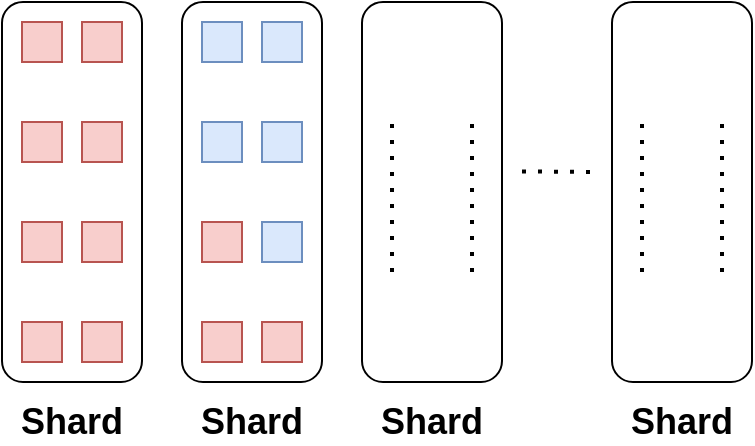 <mxfile version="13.7.3" type="device" pages="2"><diagram id="epxMQjknmq3ZakIS8lva" name="Page-1"><mxGraphModel dx="1086" dy="798" grid="1" gridSize="10" guides="1" tooltips="1" connect="1" arrows="1" fold="1" page="1" pageScale="1" pageWidth="850" pageHeight="1100" math="0" shadow="0"><root><mxCell id="0"/><mxCell id="1" parent="0"/><mxCell id="UA-vlqZx8vAUQNNjEume-3" value="" style="rounded=1;whiteSpace=wrap;html=1;shadow=0;comic=0;sketch=0;" parent="1" vertex="1"><mxGeometry x="140" width="70" height="190" as="geometry"/></mxCell><mxCell id="UA-vlqZx8vAUQNNjEume-7" value="" style="endArrow=none;dashed=1;html=1;dashPattern=1 3;strokeWidth=2;fontStyle=1;fontSize=18;" parent="1" edge="1"><mxGeometry width="50" height="50" relative="1" as="geometry"><mxPoint x="310" y="84.71" as="sourcePoint"/><mxPoint x="350" y="85" as="targetPoint"/></mxGeometry></mxCell><mxCell id="UA-vlqZx8vAUQNNjEume-19" value="" style="whiteSpace=wrap;html=1;aspect=fixed;shadow=0;comic=0;sketch=0;fillColor=#f8cecc;strokeColor=#b85450;" parent="1" vertex="1"><mxGeometry x="150" y="110" width="20" height="20" as="geometry"/></mxCell><mxCell id="UA-vlqZx8vAUQNNjEume-20" value="" style="whiteSpace=wrap;html=1;aspect=fixed;shadow=0;comic=0;sketch=0;fillColor=#dae8fc;strokeColor=#6c8ebf;" parent="1" vertex="1"><mxGeometry x="150" y="60" width="20" height="20" as="geometry"/></mxCell><mxCell id="UA-vlqZx8vAUQNNjEume-21" value="" style="whiteSpace=wrap;html=1;aspect=fixed;shadow=0;comic=0;sketch=0;fillColor=#dae8fc;strokeColor=#6c8ebf;" parent="1" vertex="1"><mxGeometry x="150" y="10" width="20" height="20" as="geometry"/></mxCell><mxCell id="UA-vlqZx8vAUQNNjEume-22" value="" style="whiteSpace=wrap;html=1;aspect=fixed;shadow=0;comic=0;sketch=0;fillColor=#dae8fc;strokeColor=#6c8ebf;" parent="1" vertex="1"><mxGeometry x="180" y="10" width="20" height="20" as="geometry"/></mxCell><mxCell id="UA-vlqZx8vAUQNNjEume-23" value="" style="whiteSpace=wrap;html=1;aspect=fixed;shadow=0;comic=0;sketch=0;fillColor=#dae8fc;strokeColor=#6c8ebf;" parent="1" vertex="1"><mxGeometry x="180" y="60" width="20" height="20" as="geometry"/></mxCell><mxCell id="UA-vlqZx8vAUQNNjEume-24" value="" style="whiteSpace=wrap;html=1;aspect=fixed;shadow=0;comic=0;sketch=0;fillColor=#dae8fc;strokeColor=#6c8ebf;" parent="1" vertex="1"><mxGeometry x="180" y="110" width="20" height="20" as="geometry"/></mxCell><mxCell id="UA-vlqZx8vAUQNNjEume-26" value="Shard" style="text;html=1;strokeColor=none;fillColor=none;align=center;verticalAlign=middle;whiteSpace=wrap;rounded=0;fontStyle=1;fontSize=18;" parent="1" vertex="1"><mxGeometry x="155" y="200" width="40" height="20" as="geometry"/></mxCell><mxCell id="UA-vlqZx8vAUQNNjEume-27" value="Shard" style="text;html=1;strokeColor=none;fillColor=none;align=center;verticalAlign=middle;whiteSpace=wrap;rounded=0;fontStyle=1;fontSize=18;" parent="1" vertex="1"><mxGeometry x="245" y="200" width="40" height="20" as="geometry"/></mxCell><mxCell id="UA-vlqZx8vAUQNNjEume-28" value="Shard" style="text;html=1;strokeColor=none;fillColor=none;align=center;verticalAlign=middle;whiteSpace=wrap;rounded=0;fontStyle=1;fontSize=18;" parent="1" vertex="1"><mxGeometry x="370" y="200" width="40" height="20" as="geometry"/></mxCell><mxCell id="pwIlvNV6ecU-yyUUxkK1-1" value="" style="whiteSpace=wrap;html=1;aspect=fixed;shadow=0;comic=0;sketch=0;fillColor=#f8cecc;strokeColor=#b85450;" parent="1" vertex="1"><mxGeometry x="150" y="160" width="20" height="20" as="geometry"/></mxCell><mxCell id="pwIlvNV6ecU-yyUUxkK1-2" value="" style="whiteSpace=wrap;html=1;aspect=fixed;shadow=0;comic=0;sketch=0;fillColor=#f8cecc;strokeColor=#b85450;" parent="1" vertex="1"><mxGeometry x="180" y="160" width="20" height="20" as="geometry"/></mxCell><mxCell id="pwIlvNV6ecU-yyUUxkK1-12" value="" style="rounded=1;whiteSpace=wrap;html=1;shadow=0;comic=0;sketch=0;" parent="1" vertex="1"><mxGeometry x="50" width="70" height="190" as="geometry"/></mxCell><mxCell id="pwIlvNV6ecU-yyUUxkK1-13" value="" style="whiteSpace=wrap;html=1;aspect=fixed;shadow=0;comic=0;sketch=0;fillColor=#f8cecc;strokeColor=#b85450;" parent="1" vertex="1"><mxGeometry x="60" y="110" width="20" height="20" as="geometry"/></mxCell><mxCell id="pwIlvNV6ecU-yyUUxkK1-14" value="" style="whiteSpace=wrap;html=1;aspect=fixed;shadow=0;comic=0;sketch=0;fillColor=#f8cecc;strokeColor=#b85450;" parent="1" vertex="1"><mxGeometry x="60" y="60" width="20" height="20" as="geometry"/></mxCell><mxCell id="pwIlvNV6ecU-yyUUxkK1-15" value="" style="whiteSpace=wrap;html=1;aspect=fixed;shadow=0;comic=0;sketch=0;fillColor=#f8cecc;strokeColor=#b85450;" parent="1" vertex="1"><mxGeometry x="60" y="10" width="20" height="20" as="geometry"/></mxCell><mxCell id="pwIlvNV6ecU-yyUUxkK1-16" value="" style="whiteSpace=wrap;html=1;aspect=fixed;shadow=0;comic=0;sketch=0;fillColor=#f8cecc;strokeColor=#b85450;" parent="1" vertex="1"><mxGeometry x="90" y="10" width="20" height="20" as="geometry"/></mxCell><mxCell id="pwIlvNV6ecU-yyUUxkK1-17" value="" style="whiteSpace=wrap;html=1;aspect=fixed;shadow=0;comic=0;sketch=0;fillColor=#f8cecc;strokeColor=#b85450;" parent="1" vertex="1"><mxGeometry x="90" y="60" width="20" height="20" as="geometry"/></mxCell><mxCell id="pwIlvNV6ecU-yyUUxkK1-18" value="" style="whiteSpace=wrap;html=1;aspect=fixed;shadow=0;comic=0;sketch=0;fillColor=#f8cecc;strokeColor=#b85450;" parent="1" vertex="1"><mxGeometry x="90" y="110" width="20" height="20" as="geometry"/></mxCell><mxCell id="pwIlvNV6ecU-yyUUxkK1-19" value="Shard" style="text;html=1;strokeColor=none;fillColor=none;align=center;verticalAlign=middle;whiteSpace=wrap;rounded=0;fontStyle=1;fontSize=18;" parent="1" vertex="1"><mxGeometry x="65" y="200" width="40" height="20" as="geometry"/></mxCell><mxCell id="pwIlvNV6ecU-yyUUxkK1-20" value="" style="whiteSpace=wrap;html=1;aspect=fixed;shadow=0;comic=0;sketch=0;fillColor=#f8cecc;strokeColor=#b85450;" parent="1" vertex="1"><mxGeometry x="60" y="160" width="20" height="20" as="geometry"/></mxCell><mxCell id="pwIlvNV6ecU-yyUUxkK1-21" value="" style="whiteSpace=wrap;html=1;aspect=fixed;shadow=0;comic=0;sketch=0;fillColor=#f8cecc;strokeColor=#b85450;" parent="1" vertex="1"><mxGeometry x="90" y="160" width="20" height="20" as="geometry"/></mxCell><mxCell id="pwIlvNV6ecU-yyUUxkK1-22" value="" style="rounded=1;whiteSpace=wrap;html=1;shadow=0;comic=0;sketch=0;" parent="1" vertex="1"><mxGeometry x="230" width="70" height="190" as="geometry"/></mxCell><mxCell id="UA-vlqZx8vAUQNNjEume-29" value="" style="endArrow=none;dashed=1;html=1;dashPattern=1 3;strokeWidth=2;" parent="1" edge="1"><mxGeometry width="50" height="50" relative="1" as="geometry"><mxPoint x="245" y="135" as="sourcePoint"/><mxPoint x="245" y="55" as="targetPoint"/></mxGeometry></mxCell><mxCell id="UA-vlqZx8vAUQNNjEume-31" value="" style="endArrow=none;dashed=1;html=1;dashPattern=1 3;strokeWidth=2;" parent="1" edge="1"><mxGeometry width="50" height="50" relative="1" as="geometry"><mxPoint x="285" y="135" as="sourcePoint"/><mxPoint x="285" y="55" as="targetPoint"/></mxGeometry></mxCell><mxCell id="pwIlvNV6ecU-yyUUxkK1-23" value="" style="rounded=1;whiteSpace=wrap;html=1;shadow=0;comic=0;sketch=0;" parent="1" vertex="1"><mxGeometry x="355" width="70" height="190" as="geometry"/></mxCell><mxCell id="pwIlvNV6ecU-yyUUxkK1-24" value="" style="endArrow=none;dashed=1;html=1;dashPattern=1 3;strokeWidth=2;" parent="1" edge="1"><mxGeometry width="50" height="50" relative="1" as="geometry"><mxPoint x="370.0" y="135" as="sourcePoint"/><mxPoint x="370.0" y="55" as="targetPoint"/></mxGeometry></mxCell><mxCell id="pwIlvNV6ecU-yyUUxkK1-25" value="" style="endArrow=none;dashed=1;html=1;dashPattern=1 3;strokeWidth=2;" parent="1" edge="1"><mxGeometry width="50" height="50" relative="1" as="geometry"><mxPoint x="410.0" y="135" as="sourcePoint"/><mxPoint x="410.0" y="55" as="targetPoint"/></mxGeometry></mxCell></root></mxGraphModel></diagram><diagram id="Kr-XEqrQz1Ug7mI-LD-H" name="Page-2"><mxGraphModel dx="1086" dy="798" grid="1" gridSize="10" guides="1" tooltips="1" connect="1" arrows="1" fold="1" page="1" pageScale="1" pageWidth="850" pageHeight="1100" math="0" shadow="0"><root><mxCell id="GEBb3gWnh3StpNJ7-vtJ-0"/><mxCell id="GEBb3gWnh3StpNJ7-vtJ-1" parent="GEBb3gWnh3StpNJ7-vtJ-0"/><mxCell id="GEBb3gWnh3StpNJ7-vtJ-2" value="" style="rounded=1;whiteSpace=wrap;html=1;shadow=0;comic=0;sketch=0;" vertex="1" parent="GEBb3gWnh3StpNJ7-vtJ-1"><mxGeometry x="20" y="150" width="70" height="40" as="geometry"/></mxCell><mxCell id="GEBb3gWnh3StpNJ7-vtJ-3" value="" style="rounded=1;whiteSpace=wrap;html=1;shadow=0;comic=0;sketch=0;" vertex="1" parent="GEBb3gWnh3StpNJ7-vtJ-1"><mxGeometry x="20" width="70" height="40" as="geometry"/></mxCell><mxCell id="GEBb3gWnh3StpNJ7-vtJ-4" value="Shard" style="text;html=1;strokeColor=none;fillColor=none;align=center;verticalAlign=middle;whiteSpace=wrap;rounded=0;fontStyle=1;fontSize=18;" vertex="1" parent="GEBb3gWnh3StpNJ7-vtJ-1"><mxGeometry x="35" y="200" width="40" height="20" as="geometry"/></mxCell><mxCell id="GEBb3gWnh3StpNJ7-vtJ-5" value="Shard" style="text;html=1;strokeColor=none;fillColor=none;align=center;verticalAlign=middle;whiteSpace=wrap;rounded=0;fontStyle=1;fontSize=18;" vertex="1" parent="GEBb3gWnh3StpNJ7-vtJ-1"><mxGeometry x="125" y="200" width="40" height="20" as="geometry"/></mxCell><mxCell id="GEBb3gWnh3StpNJ7-vtJ-6" value="Shard" style="text;html=1;strokeColor=none;fillColor=none;align=center;verticalAlign=middle;whiteSpace=wrap;rounded=0;fontStyle=1;fontSize=18;" vertex="1" parent="GEBb3gWnh3StpNJ7-vtJ-1"><mxGeometry x="215" y="200" width="40" height="20" as="geometry"/></mxCell><mxCell id="GEBb3gWnh3StpNJ7-vtJ-7" value="Shard" style="text;html=1;strokeColor=none;fillColor=none;align=center;verticalAlign=middle;whiteSpace=wrap;rounded=0;fontStyle=1;fontSize=18;" vertex="1" parent="GEBb3gWnh3StpNJ7-vtJ-1"><mxGeometry x="340" y="200" width="40" height="20" as="geometry"/></mxCell><mxCell id="GEBb3gWnh3StpNJ7-vtJ-8" value="" style="endArrow=none;dashed=1;html=1;dashPattern=1 3;strokeWidth=2;" edge="1" parent="GEBb3gWnh3StpNJ7-vtJ-1"><mxGeometry width="50" height="50" relative="1" as="geometry"><mxPoint x="219.66" y="130" as="sourcePoint"/><mxPoint x="219.66" y="50" as="targetPoint"/></mxGeometry></mxCell><mxCell id="GEBb3gWnh3StpNJ7-vtJ-9" value="" style="endArrow=none;dashed=1;html=1;dashPattern=1 3;strokeWidth=2;" edge="1" parent="GEBb3gWnh3StpNJ7-vtJ-1"><mxGeometry width="50" height="50" relative="1" as="geometry"><mxPoint x="249.66" y="130" as="sourcePoint"/><mxPoint x="249.66" y="50" as="targetPoint"/></mxGeometry></mxCell><mxCell id="GEBb3gWnh3StpNJ7-vtJ-10" value="" style="whiteSpace=wrap;html=1;aspect=fixed;shadow=0;comic=0;sketch=0;fillColor=#dae8fc;strokeColor=#6c8ebf;" vertex="1" parent="GEBb3gWnh3StpNJ7-vtJ-1"><mxGeometry x="30" y="10" width="20" height="20" as="geometry"/></mxCell><mxCell id="GEBb3gWnh3StpNJ7-vtJ-11" value="" style="whiteSpace=wrap;html=1;aspect=fixed;shadow=0;comic=0;sketch=0;fillColor=#dae8fc;strokeColor=#6c8ebf;" vertex="1" parent="GEBb3gWnh3StpNJ7-vtJ-1"><mxGeometry x="60" y="10" width="20" height="20" as="geometry"/></mxCell><mxCell id="GEBb3gWnh3StpNJ7-vtJ-12" value="" style="rounded=1;whiteSpace=wrap;html=1;shadow=0;comic=0;sketch=0;" vertex="1" parent="GEBb3gWnh3StpNJ7-vtJ-1"><mxGeometry x="20" y="50" width="70" height="40" as="geometry"/></mxCell><mxCell id="GEBb3gWnh3StpNJ7-vtJ-13" value="" style="whiteSpace=wrap;html=1;aspect=fixed;shadow=0;comic=0;sketch=0;fillColor=#dae8fc;strokeColor=#6c8ebf;" vertex="1" parent="GEBb3gWnh3StpNJ7-vtJ-1"><mxGeometry x="30" y="60" width="20" height="20" as="geometry"/></mxCell><mxCell id="GEBb3gWnh3StpNJ7-vtJ-14" value="" style="whiteSpace=wrap;html=1;aspect=fixed;shadow=0;comic=0;sketch=0;fillColor=#dae8fc;strokeColor=#6c8ebf;" vertex="1" parent="GEBb3gWnh3StpNJ7-vtJ-1"><mxGeometry x="60" y="60" width="20" height="20" as="geometry"/></mxCell><mxCell id="GEBb3gWnh3StpNJ7-vtJ-15" value="" style="rounded=1;whiteSpace=wrap;html=1;shadow=0;comic=0;sketch=0;" vertex="1" parent="GEBb3gWnh3StpNJ7-vtJ-1"><mxGeometry x="20" y="100" width="70" height="40" as="geometry"/></mxCell><mxCell id="GEBb3gWnh3StpNJ7-vtJ-16" value="" style="whiteSpace=wrap;html=1;aspect=fixed;shadow=0;comic=0;sketch=0;fillColor=#dae8fc;strokeColor=#6c8ebf;" vertex="1" parent="GEBb3gWnh3StpNJ7-vtJ-1"><mxGeometry x="30" y="110" width="20" height="20" as="geometry"/></mxCell><mxCell id="GEBb3gWnh3StpNJ7-vtJ-17" value="" style="whiteSpace=wrap;html=1;aspect=fixed;shadow=0;comic=0;sketch=0;fillColor=#dae8fc;strokeColor=#6c8ebf;" vertex="1" parent="GEBb3gWnh3StpNJ7-vtJ-1"><mxGeometry x="60" y="110" width="20" height="20" as="geometry"/></mxCell><mxCell id="GEBb3gWnh3StpNJ7-vtJ-18" value="" style="rounded=1;whiteSpace=wrap;html=1;shadow=0;comic=0;sketch=0;" vertex="1" parent="GEBb3gWnh3StpNJ7-vtJ-1"><mxGeometry x="200" y="150" width="70" height="40" as="geometry"/></mxCell><mxCell id="GEBb3gWnh3StpNJ7-vtJ-19" value="Slices" style="text;html=1;strokeColor=none;fillColor=none;align=center;verticalAlign=middle;whiteSpace=wrap;rounded=0;fontStyle=1;fontSize=18;rotation=-90;" vertex="1" parent="GEBb3gWnh3StpNJ7-vtJ-1"><mxGeometry x="-10" y="80" width="40" height="20" as="geometry"/></mxCell><mxCell id="GEBb3gWnh3StpNJ7-vtJ-20" value="Slices" style="text;html=1;strokeColor=none;fillColor=none;align=center;verticalAlign=middle;whiteSpace=wrap;rounded=0;fontStyle=1;fontSize=18;rotation=-90;" vertex="1" parent="GEBb3gWnh3StpNJ7-vtJ-1"><mxGeometry x="80" y="80" width="40" height="20" as="geometry"/></mxCell><mxCell id="GEBb3gWnh3StpNJ7-vtJ-21" value="" style="whiteSpace=wrap;html=1;aspect=fixed;shadow=0;comic=0;sketch=0;fillColor=#f8cecc;strokeColor=#b85450;" vertex="1" parent="GEBb3gWnh3StpNJ7-vtJ-1"><mxGeometry x="30" y="160" width="20" height="20" as="geometry"/></mxCell><mxCell id="GEBb3gWnh3StpNJ7-vtJ-22" value="" style="whiteSpace=wrap;html=1;aspect=fixed;shadow=0;comic=0;sketch=0;fillColor=#f8cecc;strokeColor=#b85450;" vertex="1" parent="GEBb3gWnh3StpNJ7-vtJ-1"><mxGeometry x="60" y="160" width="20" height="20" as="geometry"/></mxCell><mxCell id="GEBb3gWnh3StpNJ7-vtJ-23" value="" style="whiteSpace=wrap;html=1;aspect=fixed;shadow=0;comic=0;sketch=0;fillColor=#f8cecc;strokeColor=#b85450;" vertex="1" parent="GEBb3gWnh3StpNJ7-vtJ-1"><mxGeometry x="210" y="160" width="20" height="20" as="geometry"/></mxCell><mxCell id="GEBb3gWnh3StpNJ7-vtJ-24" value="" style="whiteSpace=wrap;html=1;aspect=fixed;shadow=0;comic=0;sketch=0;fillColor=#dae8fc;strokeColor=#6c8ebf;" vertex="1" parent="GEBb3gWnh3StpNJ7-vtJ-1"><mxGeometry x="240" y="160" width="20" height="20" as="geometry"/></mxCell><mxCell id="GEBb3gWnh3StpNJ7-vtJ-25" value="" style="rounded=1;whiteSpace=wrap;html=1;shadow=0;comic=0;sketch=0;" vertex="1" parent="GEBb3gWnh3StpNJ7-vtJ-1"><mxGeometry x="110" y="150" width="70" height="40" as="geometry"/></mxCell><mxCell id="GEBb3gWnh3StpNJ7-vtJ-26" value="" style="rounded=1;whiteSpace=wrap;html=1;shadow=0;comic=0;sketch=0;" vertex="1" parent="GEBb3gWnh3StpNJ7-vtJ-1"><mxGeometry x="110" width="70" height="40" as="geometry"/></mxCell><mxCell id="GEBb3gWnh3StpNJ7-vtJ-27" value="" style="whiteSpace=wrap;html=1;aspect=fixed;shadow=0;comic=0;sketch=0;fillColor=#dae8fc;strokeColor=#6c8ebf;" vertex="1" parent="GEBb3gWnh3StpNJ7-vtJ-1"><mxGeometry x="120" y="10" width="20" height="20" as="geometry"/></mxCell><mxCell id="GEBb3gWnh3StpNJ7-vtJ-28" value="" style="whiteSpace=wrap;html=1;aspect=fixed;shadow=0;comic=0;sketch=0;fillColor=#dae8fc;strokeColor=#6c8ebf;" vertex="1" parent="GEBb3gWnh3StpNJ7-vtJ-1"><mxGeometry x="150" y="10" width="20" height="20" as="geometry"/></mxCell><mxCell id="GEBb3gWnh3StpNJ7-vtJ-29" value="" style="rounded=1;whiteSpace=wrap;html=1;shadow=0;comic=0;sketch=0;" vertex="1" parent="GEBb3gWnh3StpNJ7-vtJ-1"><mxGeometry x="110" y="50" width="70" height="40" as="geometry"/></mxCell><mxCell id="GEBb3gWnh3StpNJ7-vtJ-30" value="" style="whiteSpace=wrap;html=1;aspect=fixed;shadow=0;comic=0;sketch=0;fillColor=#dae8fc;strokeColor=#6c8ebf;" vertex="1" parent="GEBb3gWnh3StpNJ7-vtJ-1"><mxGeometry x="120" y="60" width="20" height="20" as="geometry"/></mxCell><mxCell id="GEBb3gWnh3StpNJ7-vtJ-31" value="" style="whiteSpace=wrap;html=1;aspect=fixed;shadow=0;comic=0;sketch=0;fillColor=#dae8fc;strokeColor=#6c8ebf;" vertex="1" parent="GEBb3gWnh3StpNJ7-vtJ-1"><mxGeometry x="150" y="60" width="20" height="20" as="geometry"/></mxCell><mxCell id="GEBb3gWnh3StpNJ7-vtJ-32" value="" style="rounded=1;whiteSpace=wrap;html=1;shadow=0;comic=0;sketch=0;" vertex="1" parent="GEBb3gWnh3StpNJ7-vtJ-1"><mxGeometry x="110" y="100" width="70" height="40" as="geometry"/></mxCell><mxCell id="GEBb3gWnh3StpNJ7-vtJ-33" value="" style="whiteSpace=wrap;html=1;aspect=fixed;shadow=0;comic=0;sketch=0;fillColor=#dae8fc;strokeColor=#6c8ebf;" vertex="1" parent="GEBb3gWnh3StpNJ7-vtJ-1"><mxGeometry x="120" y="110" width="20" height="20" as="geometry"/></mxCell><mxCell id="GEBb3gWnh3StpNJ7-vtJ-34" value="" style="whiteSpace=wrap;html=1;aspect=fixed;shadow=0;comic=0;sketch=0;fillColor=#dae8fc;strokeColor=#6c8ebf;" vertex="1" parent="GEBb3gWnh3StpNJ7-vtJ-1"><mxGeometry x="150" y="110" width="20" height="20" as="geometry"/></mxCell><mxCell id="GEBb3gWnh3StpNJ7-vtJ-35" value="" style="whiteSpace=wrap;html=1;aspect=fixed;shadow=0;comic=0;sketch=0;fillColor=#f8cecc;strokeColor=#b85450;" vertex="1" parent="GEBb3gWnh3StpNJ7-vtJ-1"><mxGeometry x="120" y="160" width="20" height="20" as="geometry"/></mxCell><mxCell id="GEBb3gWnh3StpNJ7-vtJ-36" value="" style="whiteSpace=wrap;html=1;aspect=fixed;shadow=0;comic=0;sketch=0;fillColor=#f8cecc;strokeColor=#b85450;" vertex="1" parent="GEBb3gWnh3StpNJ7-vtJ-1"><mxGeometry x="150" y="160" width="20" height="20" as="geometry"/></mxCell><mxCell id="GEBb3gWnh3StpNJ7-vtJ-37" value="" style="rounded=1;whiteSpace=wrap;html=1;shadow=0;comic=0;sketch=0;" vertex="1" parent="GEBb3gWnh3StpNJ7-vtJ-1"><mxGeometry x="200" width="70" height="40" as="geometry"/></mxCell><mxCell id="GEBb3gWnh3StpNJ7-vtJ-38" value="" style="whiteSpace=wrap;html=1;aspect=fixed;shadow=0;comic=0;sketch=0;fillColor=#dae8fc;strokeColor=#6c8ebf;" vertex="1" parent="GEBb3gWnh3StpNJ7-vtJ-1"><mxGeometry x="210" y="10" width="20" height="20" as="geometry"/></mxCell><mxCell id="GEBb3gWnh3StpNJ7-vtJ-39" value="" style="whiteSpace=wrap;html=1;aspect=fixed;shadow=0;comic=0;sketch=0;fillColor=#dae8fc;strokeColor=#6c8ebf;" vertex="1" parent="GEBb3gWnh3StpNJ7-vtJ-1"><mxGeometry x="240" y="10" width="20" height="20" as="geometry"/></mxCell><mxCell id="GEBb3gWnh3StpNJ7-vtJ-40" value="" style="rounded=1;whiteSpace=wrap;html=1;shadow=0;comic=0;sketch=0;" vertex="1" parent="GEBb3gWnh3StpNJ7-vtJ-1"><mxGeometry x="325" width="70" height="40" as="geometry"/></mxCell><mxCell id="GEBb3gWnh3StpNJ7-vtJ-41" value="" style="whiteSpace=wrap;html=1;aspect=fixed;shadow=0;comic=0;sketch=0;fillColor=#dae8fc;strokeColor=#6c8ebf;" vertex="1" parent="GEBb3gWnh3StpNJ7-vtJ-1"><mxGeometry x="335" y="10" width="20" height="20" as="geometry"/></mxCell><mxCell id="GEBb3gWnh3StpNJ7-vtJ-42" value="" style="whiteSpace=wrap;html=1;aspect=fixed;shadow=0;comic=0;sketch=0;fillColor=#dae8fc;strokeColor=#6c8ebf;" vertex="1" parent="GEBb3gWnh3StpNJ7-vtJ-1"><mxGeometry x="365" y="10" width="20" height="20" as="geometry"/></mxCell><mxCell id="GEBb3gWnh3StpNJ7-vtJ-43" value="" style="rounded=1;whiteSpace=wrap;html=1;shadow=0;comic=0;sketch=0;" vertex="1" parent="GEBb3gWnh3StpNJ7-vtJ-1"><mxGeometry x="325" y="150" width="70" height="40" as="geometry"/></mxCell><mxCell id="GEBb3gWnh3StpNJ7-vtJ-44" value="" style="whiteSpace=wrap;html=1;aspect=fixed;shadow=0;comic=0;sketch=0;fillColor=#dae8fc;strokeColor=#6c8ebf;" vertex="1" parent="GEBb3gWnh3StpNJ7-vtJ-1"><mxGeometry x="335" y="160" width="20" height="20" as="geometry"/></mxCell><mxCell id="GEBb3gWnh3StpNJ7-vtJ-45" value="" style="whiteSpace=wrap;html=1;aspect=fixed;shadow=0;comic=0;sketch=0;fillColor=#dae8fc;strokeColor=#6c8ebf;" vertex="1" parent="GEBb3gWnh3StpNJ7-vtJ-1"><mxGeometry x="365" y="160" width="20" height="20" as="geometry"/></mxCell><mxCell id="GEBb3gWnh3StpNJ7-vtJ-46" value="" style="endArrow=none;dashed=1;html=1;dashPattern=1 3;strokeWidth=2;fontStyle=1;fontSize=18;" edge="1" parent="GEBb3gWnh3StpNJ7-vtJ-1"><mxGeometry width="50" height="50" relative="1" as="geometry"><mxPoint x="280" y="90" as="sourcePoint"/><mxPoint x="320" y="90.29" as="targetPoint"/></mxGeometry></mxCell><mxCell id="GEBb3gWnh3StpNJ7-vtJ-47" value="" style="endArrow=none;dashed=1;html=1;dashPattern=1 3;strokeWidth=2;" edge="1" parent="GEBb3gWnh3StpNJ7-vtJ-1"><mxGeometry width="50" height="50" relative="1" as="geometry"><mxPoint x="345" y="130" as="sourcePoint"/><mxPoint x="345" y="50" as="targetPoint"/></mxGeometry></mxCell><mxCell id="GEBb3gWnh3StpNJ7-vtJ-48" value="" style="endArrow=none;dashed=1;html=1;dashPattern=1 3;strokeWidth=2;" edge="1" parent="GEBb3gWnh3StpNJ7-vtJ-1"><mxGeometry width="50" height="50" relative="1" as="geometry"><mxPoint x="375" y="130" as="sourcePoint"/><mxPoint x="375" y="50" as="targetPoint"/></mxGeometry></mxCell></root></mxGraphModel></diagram></mxfile>
